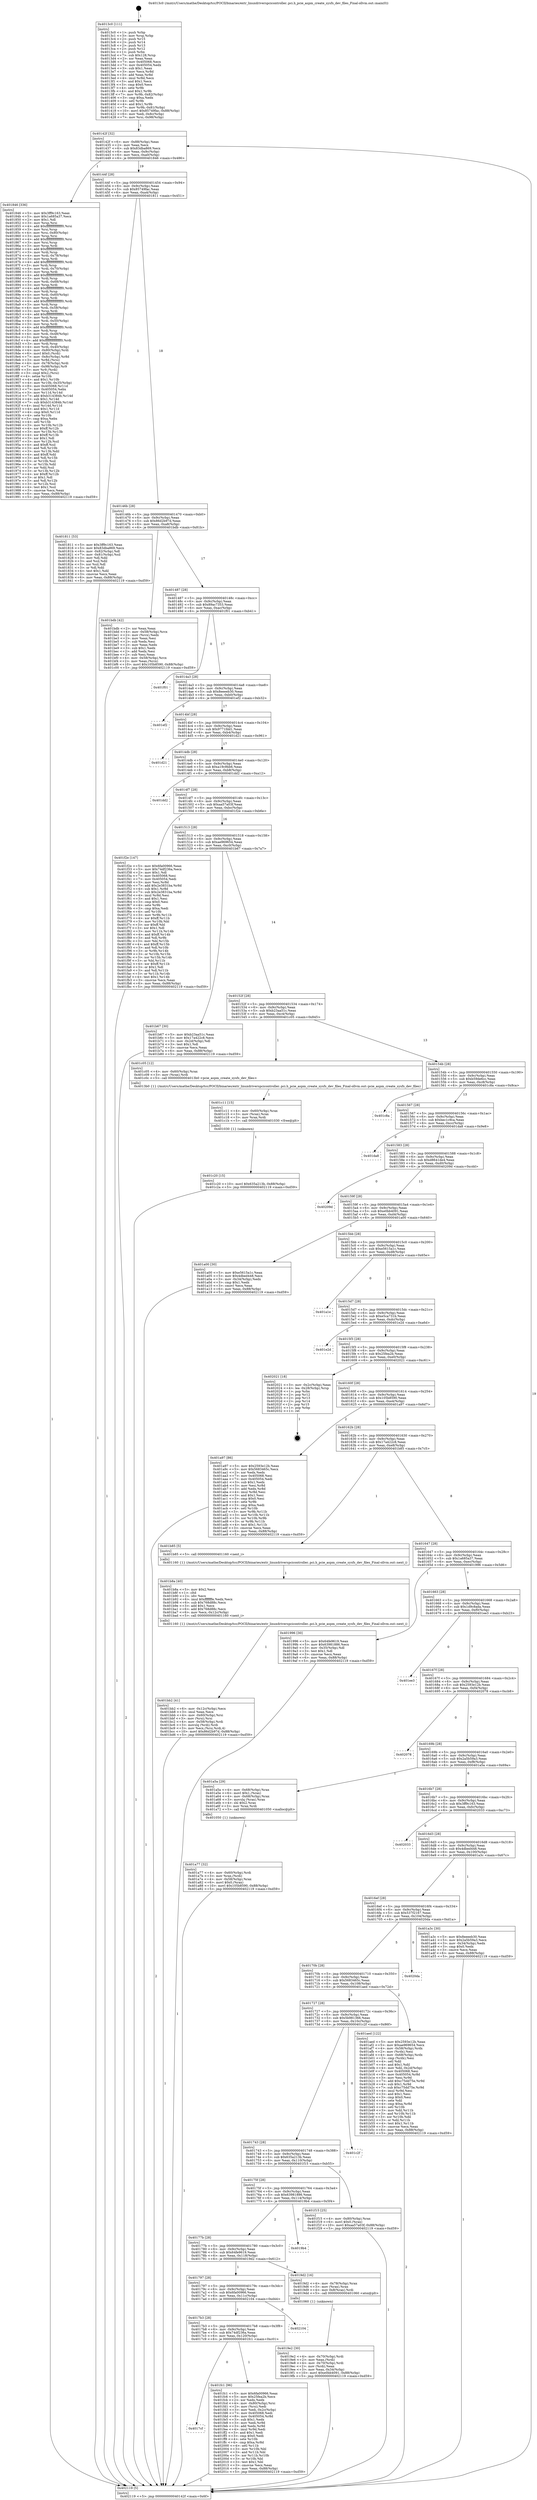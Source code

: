 digraph "0x4013c0" {
  label = "0x4013c0 (/mnt/c/Users/mathe/Desktop/tcc/POCII/binaries/extr_linuxdriverspcicontroller..pci.h_pcie_aspm_create_sysfs_dev_files_Final-ollvm.out::main(0))"
  labelloc = "t"
  node[shape=record]

  Entry [label="",width=0.3,height=0.3,shape=circle,fillcolor=black,style=filled]
  "0x40142f" [label="{
     0x40142f [32]\l
     | [instrs]\l
     &nbsp;&nbsp;0x40142f \<+6\>: mov -0x88(%rbp),%eax\l
     &nbsp;&nbsp;0x401435 \<+2\>: mov %eax,%ecx\l
     &nbsp;&nbsp;0x401437 \<+6\>: sub $0x83dba869,%ecx\l
     &nbsp;&nbsp;0x40143d \<+6\>: mov %eax,-0x9c(%rbp)\l
     &nbsp;&nbsp;0x401443 \<+6\>: mov %ecx,-0xa0(%rbp)\l
     &nbsp;&nbsp;0x401449 \<+6\>: je 0000000000401846 \<main+0x486\>\l
  }"]
  "0x401846" [label="{
     0x401846 [336]\l
     | [instrs]\l
     &nbsp;&nbsp;0x401846 \<+5\>: mov $0x3ff9c163,%eax\l
     &nbsp;&nbsp;0x40184b \<+5\>: mov $0x1a685a37,%ecx\l
     &nbsp;&nbsp;0x401850 \<+2\>: mov $0x1,%dl\l
     &nbsp;&nbsp;0x401852 \<+3\>: mov %rsp,%rsi\l
     &nbsp;&nbsp;0x401855 \<+4\>: add $0xfffffffffffffff0,%rsi\l
     &nbsp;&nbsp;0x401859 \<+3\>: mov %rsi,%rsp\l
     &nbsp;&nbsp;0x40185c \<+4\>: mov %rsi,-0x80(%rbp)\l
     &nbsp;&nbsp;0x401860 \<+3\>: mov %rsp,%rsi\l
     &nbsp;&nbsp;0x401863 \<+4\>: add $0xfffffffffffffff0,%rsi\l
     &nbsp;&nbsp;0x401867 \<+3\>: mov %rsi,%rsp\l
     &nbsp;&nbsp;0x40186a \<+3\>: mov %rsp,%rdi\l
     &nbsp;&nbsp;0x40186d \<+4\>: add $0xfffffffffffffff0,%rdi\l
     &nbsp;&nbsp;0x401871 \<+3\>: mov %rdi,%rsp\l
     &nbsp;&nbsp;0x401874 \<+4\>: mov %rdi,-0x78(%rbp)\l
     &nbsp;&nbsp;0x401878 \<+3\>: mov %rsp,%rdi\l
     &nbsp;&nbsp;0x40187b \<+4\>: add $0xfffffffffffffff0,%rdi\l
     &nbsp;&nbsp;0x40187f \<+3\>: mov %rdi,%rsp\l
     &nbsp;&nbsp;0x401882 \<+4\>: mov %rdi,-0x70(%rbp)\l
     &nbsp;&nbsp;0x401886 \<+3\>: mov %rsp,%rdi\l
     &nbsp;&nbsp;0x401889 \<+4\>: add $0xfffffffffffffff0,%rdi\l
     &nbsp;&nbsp;0x40188d \<+3\>: mov %rdi,%rsp\l
     &nbsp;&nbsp;0x401890 \<+4\>: mov %rdi,-0x68(%rbp)\l
     &nbsp;&nbsp;0x401894 \<+3\>: mov %rsp,%rdi\l
     &nbsp;&nbsp;0x401897 \<+4\>: add $0xfffffffffffffff0,%rdi\l
     &nbsp;&nbsp;0x40189b \<+3\>: mov %rdi,%rsp\l
     &nbsp;&nbsp;0x40189e \<+4\>: mov %rdi,-0x60(%rbp)\l
     &nbsp;&nbsp;0x4018a2 \<+3\>: mov %rsp,%rdi\l
     &nbsp;&nbsp;0x4018a5 \<+4\>: add $0xfffffffffffffff0,%rdi\l
     &nbsp;&nbsp;0x4018a9 \<+3\>: mov %rdi,%rsp\l
     &nbsp;&nbsp;0x4018ac \<+4\>: mov %rdi,-0x58(%rbp)\l
     &nbsp;&nbsp;0x4018b0 \<+3\>: mov %rsp,%rdi\l
     &nbsp;&nbsp;0x4018b3 \<+4\>: add $0xfffffffffffffff0,%rdi\l
     &nbsp;&nbsp;0x4018b7 \<+3\>: mov %rdi,%rsp\l
     &nbsp;&nbsp;0x4018ba \<+4\>: mov %rdi,-0x50(%rbp)\l
     &nbsp;&nbsp;0x4018be \<+3\>: mov %rsp,%rdi\l
     &nbsp;&nbsp;0x4018c1 \<+4\>: add $0xfffffffffffffff0,%rdi\l
     &nbsp;&nbsp;0x4018c5 \<+3\>: mov %rdi,%rsp\l
     &nbsp;&nbsp;0x4018c8 \<+4\>: mov %rdi,-0x48(%rbp)\l
     &nbsp;&nbsp;0x4018cc \<+3\>: mov %rsp,%rdi\l
     &nbsp;&nbsp;0x4018cf \<+4\>: add $0xfffffffffffffff0,%rdi\l
     &nbsp;&nbsp;0x4018d3 \<+3\>: mov %rdi,%rsp\l
     &nbsp;&nbsp;0x4018d6 \<+4\>: mov %rdi,-0x40(%rbp)\l
     &nbsp;&nbsp;0x4018da \<+4\>: mov -0x80(%rbp),%rdi\l
     &nbsp;&nbsp;0x4018de \<+6\>: movl $0x0,(%rdi)\l
     &nbsp;&nbsp;0x4018e4 \<+7\>: mov -0x8c(%rbp),%r8d\l
     &nbsp;&nbsp;0x4018eb \<+3\>: mov %r8d,(%rsi)\l
     &nbsp;&nbsp;0x4018ee \<+4\>: mov -0x78(%rbp),%rdi\l
     &nbsp;&nbsp;0x4018f2 \<+7\>: mov -0x98(%rbp),%r9\l
     &nbsp;&nbsp;0x4018f9 \<+3\>: mov %r9,(%rdi)\l
     &nbsp;&nbsp;0x4018fc \<+3\>: cmpl $0x2,(%rsi)\l
     &nbsp;&nbsp;0x4018ff \<+4\>: setne %r10b\l
     &nbsp;&nbsp;0x401903 \<+4\>: and $0x1,%r10b\l
     &nbsp;&nbsp;0x401907 \<+4\>: mov %r10b,-0x35(%rbp)\l
     &nbsp;&nbsp;0x40190b \<+8\>: mov 0x405068,%r11d\l
     &nbsp;&nbsp;0x401913 \<+7\>: mov 0x405054,%ebx\l
     &nbsp;&nbsp;0x40191a \<+3\>: mov %r11d,%r14d\l
     &nbsp;&nbsp;0x40191d \<+7\>: add $0xb314384b,%r14d\l
     &nbsp;&nbsp;0x401924 \<+4\>: sub $0x1,%r14d\l
     &nbsp;&nbsp;0x401928 \<+7\>: sub $0xb314384b,%r14d\l
     &nbsp;&nbsp;0x40192f \<+4\>: imul %r14d,%r11d\l
     &nbsp;&nbsp;0x401933 \<+4\>: and $0x1,%r11d\l
     &nbsp;&nbsp;0x401937 \<+4\>: cmp $0x0,%r11d\l
     &nbsp;&nbsp;0x40193b \<+4\>: sete %r10b\l
     &nbsp;&nbsp;0x40193f \<+3\>: cmp $0xa,%ebx\l
     &nbsp;&nbsp;0x401942 \<+4\>: setl %r15b\l
     &nbsp;&nbsp;0x401946 \<+3\>: mov %r10b,%r12b\l
     &nbsp;&nbsp;0x401949 \<+4\>: xor $0xff,%r12b\l
     &nbsp;&nbsp;0x40194d \<+3\>: mov %r15b,%r13b\l
     &nbsp;&nbsp;0x401950 \<+4\>: xor $0xff,%r13b\l
     &nbsp;&nbsp;0x401954 \<+3\>: xor $0x1,%dl\l
     &nbsp;&nbsp;0x401957 \<+3\>: mov %r12b,%sil\l
     &nbsp;&nbsp;0x40195a \<+4\>: and $0xff,%sil\l
     &nbsp;&nbsp;0x40195e \<+3\>: and %dl,%r10b\l
     &nbsp;&nbsp;0x401961 \<+3\>: mov %r13b,%dil\l
     &nbsp;&nbsp;0x401964 \<+4\>: and $0xff,%dil\l
     &nbsp;&nbsp;0x401968 \<+3\>: and %dl,%r15b\l
     &nbsp;&nbsp;0x40196b \<+3\>: or %r10b,%sil\l
     &nbsp;&nbsp;0x40196e \<+3\>: or %r15b,%dil\l
     &nbsp;&nbsp;0x401971 \<+3\>: xor %dil,%sil\l
     &nbsp;&nbsp;0x401974 \<+3\>: or %r13b,%r12b\l
     &nbsp;&nbsp;0x401977 \<+4\>: xor $0xff,%r12b\l
     &nbsp;&nbsp;0x40197b \<+3\>: or $0x1,%dl\l
     &nbsp;&nbsp;0x40197e \<+3\>: and %dl,%r12b\l
     &nbsp;&nbsp;0x401981 \<+3\>: or %r12b,%sil\l
     &nbsp;&nbsp;0x401984 \<+4\>: test $0x1,%sil\l
     &nbsp;&nbsp;0x401988 \<+3\>: cmovne %ecx,%eax\l
     &nbsp;&nbsp;0x40198b \<+6\>: mov %eax,-0x88(%rbp)\l
     &nbsp;&nbsp;0x401991 \<+5\>: jmp 0000000000402119 \<main+0xd59\>\l
  }"]
  "0x40144f" [label="{
     0x40144f [28]\l
     | [instrs]\l
     &nbsp;&nbsp;0x40144f \<+5\>: jmp 0000000000401454 \<main+0x94\>\l
     &nbsp;&nbsp;0x401454 \<+6\>: mov -0x9c(%rbp),%eax\l
     &nbsp;&nbsp;0x40145a \<+5\>: sub $0x85749fac,%eax\l
     &nbsp;&nbsp;0x40145f \<+6\>: mov %eax,-0xa4(%rbp)\l
     &nbsp;&nbsp;0x401465 \<+6\>: je 0000000000401811 \<main+0x451\>\l
  }"]
  Exit [label="",width=0.3,height=0.3,shape=circle,fillcolor=black,style=filled,peripheries=2]
  "0x401811" [label="{
     0x401811 [53]\l
     | [instrs]\l
     &nbsp;&nbsp;0x401811 \<+5\>: mov $0x3ff9c163,%eax\l
     &nbsp;&nbsp;0x401816 \<+5\>: mov $0x83dba869,%ecx\l
     &nbsp;&nbsp;0x40181b \<+6\>: mov -0x82(%rbp),%dl\l
     &nbsp;&nbsp;0x401821 \<+7\>: mov -0x81(%rbp),%sil\l
     &nbsp;&nbsp;0x401828 \<+3\>: mov %dl,%dil\l
     &nbsp;&nbsp;0x40182b \<+3\>: and %sil,%dil\l
     &nbsp;&nbsp;0x40182e \<+3\>: xor %sil,%dl\l
     &nbsp;&nbsp;0x401831 \<+3\>: or %dl,%dil\l
     &nbsp;&nbsp;0x401834 \<+4\>: test $0x1,%dil\l
     &nbsp;&nbsp;0x401838 \<+3\>: cmovne %ecx,%eax\l
     &nbsp;&nbsp;0x40183b \<+6\>: mov %eax,-0x88(%rbp)\l
     &nbsp;&nbsp;0x401841 \<+5\>: jmp 0000000000402119 \<main+0xd59\>\l
  }"]
  "0x40146b" [label="{
     0x40146b [28]\l
     | [instrs]\l
     &nbsp;&nbsp;0x40146b \<+5\>: jmp 0000000000401470 \<main+0xb0\>\l
     &nbsp;&nbsp;0x401470 \<+6\>: mov -0x9c(%rbp),%eax\l
     &nbsp;&nbsp;0x401476 \<+5\>: sub $0x86d2b97d,%eax\l
     &nbsp;&nbsp;0x40147b \<+6\>: mov %eax,-0xa8(%rbp)\l
     &nbsp;&nbsp;0x401481 \<+6\>: je 0000000000401bdb \<main+0x81b\>\l
  }"]
  "0x402119" [label="{
     0x402119 [5]\l
     | [instrs]\l
     &nbsp;&nbsp;0x402119 \<+5\>: jmp 000000000040142f \<main+0x6f\>\l
  }"]
  "0x4013c0" [label="{
     0x4013c0 [111]\l
     | [instrs]\l
     &nbsp;&nbsp;0x4013c0 \<+1\>: push %rbp\l
     &nbsp;&nbsp;0x4013c1 \<+3\>: mov %rsp,%rbp\l
     &nbsp;&nbsp;0x4013c4 \<+2\>: push %r15\l
     &nbsp;&nbsp;0x4013c6 \<+2\>: push %r14\l
     &nbsp;&nbsp;0x4013c8 \<+2\>: push %r13\l
     &nbsp;&nbsp;0x4013ca \<+2\>: push %r12\l
     &nbsp;&nbsp;0x4013cc \<+1\>: push %rbx\l
     &nbsp;&nbsp;0x4013cd \<+7\>: sub $0x128,%rsp\l
     &nbsp;&nbsp;0x4013d4 \<+2\>: xor %eax,%eax\l
     &nbsp;&nbsp;0x4013d6 \<+7\>: mov 0x405068,%ecx\l
     &nbsp;&nbsp;0x4013dd \<+7\>: mov 0x405054,%edx\l
     &nbsp;&nbsp;0x4013e4 \<+3\>: sub $0x1,%eax\l
     &nbsp;&nbsp;0x4013e7 \<+3\>: mov %ecx,%r8d\l
     &nbsp;&nbsp;0x4013ea \<+3\>: add %eax,%r8d\l
     &nbsp;&nbsp;0x4013ed \<+4\>: imul %r8d,%ecx\l
     &nbsp;&nbsp;0x4013f1 \<+3\>: and $0x1,%ecx\l
     &nbsp;&nbsp;0x4013f4 \<+3\>: cmp $0x0,%ecx\l
     &nbsp;&nbsp;0x4013f7 \<+4\>: sete %r9b\l
     &nbsp;&nbsp;0x4013fb \<+4\>: and $0x1,%r9b\l
     &nbsp;&nbsp;0x4013ff \<+7\>: mov %r9b,-0x82(%rbp)\l
     &nbsp;&nbsp;0x401406 \<+3\>: cmp $0xa,%edx\l
     &nbsp;&nbsp;0x401409 \<+4\>: setl %r9b\l
     &nbsp;&nbsp;0x40140d \<+4\>: and $0x1,%r9b\l
     &nbsp;&nbsp;0x401411 \<+7\>: mov %r9b,-0x81(%rbp)\l
     &nbsp;&nbsp;0x401418 \<+10\>: movl $0x85749fac,-0x88(%rbp)\l
     &nbsp;&nbsp;0x401422 \<+6\>: mov %edi,-0x8c(%rbp)\l
     &nbsp;&nbsp;0x401428 \<+7\>: mov %rsi,-0x98(%rbp)\l
  }"]
  "0x4017cf" [label="{
     0x4017cf\l
  }", style=dashed]
  "0x401fc1" [label="{
     0x401fc1 [96]\l
     | [instrs]\l
     &nbsp;&nbsp;0x401fc1 \<+5\>: mov $0x6fa00966,%eax\l
     &nbsp;&nbsp;0x401fc6 \<+5\>: mov $0x25fea2b,%ecx\l
     &nbsp;&nbsp;0x401fcb \<+2\>: xor %edx,%edx\l
     &nbsp;&nbsp;0x401fcd \<+4\>: mov -0x80(%rbp),%rsi\l
     &nbsp;&nbsp;0x401fd1 \<+2\>: mov (%rsi),%edi\l
     &nbsp;&nbsp;0x401fd3 \<+3\>: mov %edi,-0x2c(%rbp)\l
     &nbsp;&nbsp;0x401fd6 \<+7\>: mov 0x405068,%edi\l
     &nbsp;&nbsp;0x401fdd \<+8\>: mov 0x405054,%r8d\l
     &nbsp;&nbsp;0x401fe5 \<+3\>: sub $0x1,%edx\l
     &nbsp;&nbsp;0x401fe8 \<+3\>: mov %edi,%r9d\l
     &nbsp;&nbsp;0x401feb \<+3\>: add %edx,%r9d\l
     &nbsp;&nbsp;0x401fee \<+4\>: imul %r9d,%edi\l
     &nbsp;&nbsp;0x401ff2 \<+3\>: and $0x1,%edi\l
     &nbsp;&nbsp;0x401ff5 \<+3\>: cmp $0x0,%edi\l
     &nbsp;&nbsp;0x401ff8 \<+4\>: sete %r10b\l
     &nbsp;&nbsp;0x401ffc \<+4\>: cmp $0xa,%r8d\l
     &nbsp;&nbsp;0x402000 \<+4\>: setl %r11b\l
     &nbsp;&nbsp;0x402004 \<+3\>: mov %r10b,%bl\l
     &nbsp;&nbsp;0x402007 \<+3\>: and %r11b,%bl\l
     &nbsp;&nbsp;0x40200a \<+3\>: xor %r11b,%r10b\l
     &nbsp;&nbsp;0x40200d \<+3\>: or %r10b,%bl\l
     &nbsp;&nbsp;0x402010 \<+3\>: test $0x1,%bl\l
     &nbsp;&nbsp;0x402013 \<+3\>: cmovne %ecx,%eax\l
     &nbsp;&nbsp;0x402016 \<+6\>: mov %eax,-0x88(%rbp)\l
     &nbsp;&nbsp;0x40201c \<+5\>: jmp 0000000000402119 \<main+0xd59\>\l
  }"]
  "0x401bdb" [label="{
     0x401bdb [42]\l
     | [instrs]\l
     &nbsp;&nbsp;0x401bdb \<+2\>: xor %eax,%eax\l
     &nbsp;&nbsp;0x401bdd \<+4\>: mov -0x58(%rbp),%rcx\l
     &nbsp;&nbsp;0x401be1 \<+2\>: mov (%rcx),%edx\l
     &nbsp;&nbsp;0x401be3 \<+2\>: mov %eax,%esi\l
     &nbsp;&nbsp;0x401be5 \<+2\>: sub %edx,%esi\l
     &nbsp;&nbsp;0x401be7 \<+2\>: mov %eax,%edx\l
     &nbsp;&nbsp;0x401be9 \<+3\>: sub $0x1,%edx\l
     &nbsp;&nbsp;0x401bec \<+2\>: add %edx,%esi\l
     &nbsp;&nbsp;0x401bee \<+2\>: sub %esi,%eax\l
     &nbsp;&nbsp;0x401bf0 \<+4\>: mov -0x58(%rbp),%rcx\l
     &nbsp;&nbsp;0x401bf4 \<+2\>: mov %eax,(%rcx)\l
     &nbsp;&nbsp;0x401bf6 \<+10\>: movl $0x105b8590,-0x88(%rbp)\l
     &nbsp;&nbsp;0x401c00 \<+5\>: jmp 0000000000402119 \<main+0xd59\>\l
  }"]
  "0x401487" [label="{
     0x401487 [28]\l
     | [instrs]\l
     &nbsp;&nbsp;0x401487 \<+5\>: jmp 000000000040148c \<main+0xcc\>\l
     &nbsp;&nbsp;0x40148c \<+6\>: mov -0x9c(%rbp),%eax\l
     &nbsp;&nbsp;0x401492 \<+5\>: sub $0x89ac7353,%eax\l
     &nbsp;&nbsp;0x401497 \<+6\>: mov %eax,-0xac(%rbp)\l
     &nbsp;&nbsp;0x40149d \<+6\>: je 0000000000401f01 \<main+0xb41\>\l
  }"]
  "0x4017b3" [label="{
     0x4017b3 [28]\l
     | [instrs]\l
     &nbsp;&nbsp;0x4017b3 \<+5\>: jmp 00000000004017b8 \<main+0x3f8\>\l
     &nbsp;&nbsp;0x4017b8 \<+6\>: mov -0x9c(%rbp),%eax\l
     &nbsp;&nbsp;0x4017be \<+5\>: sub $0x74df236a,%eax\l
     &nbsp;&nbsp;0x4017c3 \<+6\>: mov %eax,-0x120(%rbp)\l
     &nbsp;&nbsp;0x4017c9 \<+6\>: je 0000000000401fc1 \<main+0xc01\>\l
  }"]
  "0x401f01" [label="{
     0x401f01\l
  }", style=dashed]
  "0x4014a3" [label="{
     0x4014a3 [28]\l
     | [instrs]\l
     &nbsp;&nbsp;0x4014a3 \<+5\>: jmp 00000000004014a8 \<main+0xe8\>\l
     &nbsp;&nbsp;0x4014a8 \<+6\>: mov -0x9c(%rbp),%eax\l
     &nbsp;&nbsp;0x4014ae \<+5\>: sub $0x8eeeeb30,%eax\l
     &nbsp;&nbsp;0x4014b3 \<+6\>: mov %eax,-0xb0(%rbp)\l
     &nbsp;&nbsp;0x4014b9 \<+6\>: je 0000000000401ef2 \<main+0xb32\>\l
  }"]
  "0x402104" [label="{
     0x402104\l
  }", style=dashed]
  "0x401ef2" [label="{
     0x401ef2\l
  }", style=dashed]
  "0x4014bf" [label="{
     0x4014bf [28]\l
     | [instrs]\l
     &nbsp;&nbsp;0x4014bf \<+5\>: jmp 00000000004014c4 \<main+0x104\>\l
     &nbsp;&nbsp;0x4014c4 \<+6\>: mov -0x9c(%rbp),%eax\l
     &nbsp;&nbsp;0x4014ca \<+5\>: sub $0x9771fdd1,%eax\l
     &nbsp;&nbsp;0x4014cf \<+6\>: mov %eax,-0xb4(%rbp)\l
     &nbsp;&nbsp;0x4014d5 \<+6\>: je 0000000000401d21 \<main+0x961\>\l
  }"]
  "0x401c20" [label="{
     0x401c20 [15]\l
     | [instrs]\l
     &nbsp;&nbsp;0x401c20 \<+10\>: movl $0x635a213b,-0x88(%rbp)\l
     &nbsp;&nbsp;0x401c2a \<+5\>: jmp 0000000000402119 \<main+0xd59\>\l
  }"]
  "0x401d21" [label="{
     0x401d21\l
  }", style=dashed]
  "0x4014db" [label="{
     0x4014db [28]\l
     | [instrs]\l
     &nbsp;&nbsp;0x4014db \<+5\>: jmp 00000000004014e0 \<main+0x120\>\l
     &nbsp;&nbsp;0x4014e0 \<+6\>: mov -0x9c(%rbp),%eax\l
     &nbsp;&nbsp;0x4014e6 \<+5\>: sub $0xa19c9bb6,%eax\l
     &nbsp;&nbsp;0x4014eb \<+6\>: mov %eax,-0xb8(%rbp)\l
     &nbsp;&nbsp;0x4014f1 \<+6\>: je 0000000000401dd2 \<main+0xa12\>\l
  }"]
  "0x401c11" [label="{
     0x401c11 [15]\l
     | [instrs]\l
     &nbsp;&nbsp;0x401c11 \<+4\>: mov -0x60(%rbp),%rax\l
     &nbsp;&nbsp;0x401c15 \<+3\>: mov (%rax),%rax\l
     &nbsp;&nbsp;0x401c18 \<+3\>: mov %rax,%rdi\l
     &nbsp;&nbsp;0x401c1b \<+5\>: call 0000000000401030 \<free@plt\>\l
     | [calls]\l
     &nbsp;&nbsp;0x401030 \{1\} (unknown)\l
  }"]
  "0x401dd2" [label="{
     0x401dd2\l
  }", style=dashed]
  "0x4014f7" [label="{
     0x4014f7 [28]\l
     | [instrs]\l
     &nbsp;&nbsp;0x4014f7 \<+5\>: jmp 00000000004014fc \<main+0x13c\>\l
     &nbsp;&nbsp;0x4014fc \<+6\>: mov -0x9c(%rbp),%eax\l
     &nbsp;&nbsp;0x401502 \<+5\>: sub $0xaa57a03f,%eax\l
     &nbsp;&nbsp;0x401507 \<+6\>: mov %eax,-0xbc(%rbp)\l
     &nbsp;&nbsp;0x40150d \<+6\>: je 0000000000401f2e \<main+0xb6e\>\l
  }"]
  "0x401bb2" [label="{
     0x401bb2 [41]\l
     | [instrs]\l
     &nbsp;&nbsp;0x401bb2 \<+6\>: mov -0x12c(%rbp),%ecx\l
     &nbsp;&nbsp;0x401bb8 \<+3\>: imul %eax,%ecx\l
     &nbsp;&nbsp;0x401bbb \<+4\>: mov -0x60(%rbp),%rsi\l
     &nbsp;&nbsp;0x401bbf \<+3\>: mov (%rsi),%rsi\l
     &nbsp;&nbsp;0x401bc2 \<+4\>: mov -0x58(%rbp),%rdi\l
     &nbsp;&nbsp;0x401bc6 \<+3\>: movslq (%rdi),%rdi\l
     &nbsp;&nbsp;0x401bc9 \<+3\>: mov %ecx,(%rsi,%rdi,4)\l
     &nbsp;&nbsp;0x401bcc \<+10\>: movl $0x86d2b97d,-0x88(%rbp)\l
     &nbsp;&nbsp;0x401bd6 \<+5\>: jmp 0000000000402119 \<main+0xd59\>\l
  }"]
  "0x401f2e" [label="{
     0x401f2e [147]\l
     | [instrs]\l
     &nbsp;&nbsp;0x401f2e \<+5\>: mov $0x6fa00966,%eax\l
     &nbsp;&nbsp;0x401f33 \<+5\>: mov $0x74df236a,%ecx\l
     &nbsp;&nbsp;0x401f38 \<+2\>: mov $0x1,%dl\l
     &nbsp;&nbsp;0x401f3a \<+7\>: mov 0x405068,%esi\l
     &nbsp;&nbsp;0x401f41 \<+7\>: mov 0x405054,%edi\l
     &nbsp;&nbsp;0x401f48 \<+3\>: mov %esi,%r8d\l
     &nbsp;&nbsp;0x401f4b \<+7\>: add $0x2e3831ba,%r8d\l
     &nbsp;&nbsp;0x401f52 \<+4\>: sub $0x1,%r8d\l
     &nbsp;&nbsp;0x401f56 \<+7\>: sub $0x2e3831ba,%r8d\l
     &nbsp;&nbsp;0x401f5d \<+4\>: imul %r8d,%esi\l
     &nbsp;&nbsp;0x401f61 \<+3\>: and $0x1,%esi\l
     &nbsp;&nbsp;0x401f64 \<+3\>: cmp $0x0,%esi\l
     &nbsp;&nbsp;0x401f67 \<+4\>: sete %r9b\l
     &nbsp;&nbsp;0x401f6b \<+3\>: cmp $0xa,%edi\l
     &nbsp;&nbsp;0x401f6e \<+4\>: setl %r10b\l
     &nbsp;&nbsp;0x401f72 \<+3\>: mov %r9b,%r11b\l
     &nbsp;&nbsp;0x401f75 \<+4\>: xor $0xff,%r11b\l
     &nbsp;&nbsp;0x401f79 \<+3\>: mov %r10b,%bl\l
     &nbsp;&nbsp;0x401f7c \<+3\>: xor $0xff,%bl\l
     &nbsp;&nbsp;0x401f7f \<+3\>: xor $0x1,%dl\l
     &nbsp;&nbsp;0x401f82 \<+3\>: mov %r11b,%r14b\l
     &nbsp;&nbsp;0x401f85 \<+4\>: and $0xff,%r14b\l
     &nbsp;&nbsp;0x401f89 \<+3\>: and %dl,%r9b\l
     &nbsp;&nbsp;0x401f8c \<+3\>: mov %bl,%r15b\l
     &nbsp;&nbsp;0x401f8f \<+4\>: and $0xff,%r15b\l
     &nbsp;&nbsp;0x401f93 \<+3\>: and %dl,%r10b\l
     &nbsp;&nbsp;0x401f96 \<+3\>: or %r9b,%r14b\l
     &nbsp;&nbsp;0x401f99 \<+3\>: or %r10b,%r15b\l
     &nbsp;&nbsp;0x401f9c \<+3\>: xor %r15b,%r14b\l
     &nbsp;&nbsp;0x401f9f \<+3\>: or %bl,%r11b\l
     &nbsp;&nbsp;0x401fa2 \<+4\>: xor $0xff,%r11b\l
     &nbsp;&nbsp;0x401fa6 \<+3\>: or $0x1,%dl\l
     &nbsp;&nbsp;0x401fa9 \<+3\>: and %dl,%r11b\l
     &nbsp;&nbsp;0x401fac \<+3\>: or %r11b,%r14b\l
     &nbsp;&nbsp;0x401faf \<+4\>: test $0x1,%r14b\l
     &nbsp;&nbsp;0x401fb3 \<+3\>: cmovne %ecx,%eax\l
     &nbsp;&nbsp;0x401fb6 \<+6\>: mov %eax,-0x88(%rbp)\l
     &nbsp;&nbsp;0x401fbc \<+5\>: jmp 0000000000402119 \<main+0xd59\>\l
  }"]
  "0x401513" [label="{
     0x401513 [28]\l
     | [instrs]\l
     &nbsp;&nbsp;0x401513 \<+5\>: jmp 0000000000401518 \<main+0x158\>\l
     &nbsp;&nbsp;0x401518 \<+6\>: mov -0x9c(%rbp),%eax\l
     &nbsp;&nbsp;0x40151e \<+5\>: sub $0xae969654,%eax\l
     &nbsp;&nbsp;0x401523 \<+6\>: mov %eax,-0xc0(%rbp)\l
     &nbsp;&nbsp;0x401529 \<+6\>: je 0000000000401b67 \<main+0x7a7\>\l
  }"]
  "0x401b8a" [label="{
     0x401b8a [40]\l
     | [instrs]\l
     &nbsp;&nbsp;0x401b8a \<+5\>: mov $0x2,%ecx\l
     &nbsp;&nbsp;0x401b8f \<+1\>: cltd\l
     &nbsp;&nbsp;0x401b90 \<+2\>: idiv %ecx\l
     &nbsp;&nbsp;0x401b92 \<+6\>: imul $0xfffffffe,%edx,%ecx\l
     &nbsp;&nbsp;0x401b98 \<+6\>: sub $0x768d88c,%ecx\l
     &nbsp;&nbsp;0x401b9e \<+3\>: add $0x1,%ecx\l
     &nbsp;&nbsp;0x401ba1 \<+6\>: add $0x768d88c,%ecx\l
     &nbsp;&nbsp;0x401ba7 \<+6\>: mov %ecx,-0x12c(%rbp)\l
     &nbsp;&nbsp;0x401bad \<+5\>: call 0000000000401160 \<next_i\>\l
     | [calls]\l
     &nbsp;&nbsp;0x401160 \{1\} (/mnt/c/Users/mathe/Desktop/tcc/POCII/binaries/extr_linuxdriverspcicontroller..pci.h_pcie_aspm_create_sysfs_dev_files_Final-ollvm.out::next_i)\l
  }"]
  "0x401b67" [label="{
     0x401b67 [30]\l
     | [instrs]\l
     &nbsp;&nbsp;0x401b67 \<+5\>: mov $0xb23aa51c,%eax\l
     &nbsp;&nbsp;0x401b6c \<+5\>: mov $0x17a422c8,%ecx\l
     &nbsp;&nbsp;0x401b71 \<+3\>: mov -0x2d(%rbp),%dl\l
     &nbsp;&nbsp;0x401b74 \<+3\>: test $0x1,%dl\l
     &nbsp;&nbsp;0x401b77 \<+3\>: cmovne %ecx,%eax\l
     &nbsp;&nbsp;0x401b7a \<+6\>: mov %eax,-0x88(%rbp)\l
     &nbsp;&nbsp;0x401b80 \<+5\>: jmp 0000000000402119 \<main+0xd59\>\l
  }"]
  "0x40152f" [label="{
     0x40152f [28]\l
     | [instrs]\l
     &nbsp;&nbsp;0x40152f \<+5\>: jmp 0000000000401534 \<main+0x174\>\l
     &nbsp;&nbsp;0x401534 \<+6\>: mov -0x9c(%rbp),%eax\l
     &nbsp;&nbsp;0x40153a \<+5\>: sub $0xb23aa51c,%eax\l
     &nbsp;&nbsp;0x40153f \<+6\>: mov %eax,-0xc4(%rbp)\l
     &nbsp;&nbsp;0x401545 \<+6\>: je 0000000000401c05 \<main+0x845\>\l
  }"]
  "0x401a77" [label="{
     0x401a77 [32]\l
     | [instrs]\l
     &nbsp;&nbsp;0x401a77 \<+4\>: mov -0x60(%rbp),%rdi\l
     &nbsp;&nbsp;0x401a7b \<+3\>: mov %rax,(%rdi)\l
     &nbsp;&nbsp;0x401a7e \<+4\>: mov -0x58(%rbp),%rax\l
     &nbsp;&nbsp;0x401a82 \<+6\>: movl $0x0,(%rax)\l
     &nbsp;&nbsp;0x401a88 \<+10\>: movl $0x105b8590,-0x88(%rbp)\l
     &nbsp;&nbsp;0x401a92 \<+5\>: jmp 0000000000402119 \<main+0xd59\>\l
  }"]
  "0x401c05" [label="{
     0x401c05 [12]\l
     | [instrs]\l
     &nbsp;&nbsp;0x401c05 \<+4\>: mov -0x60(%rbp),%rax\l
     &nbsp;&nbsp;0x401c09 \<+3\>: mov (%rax),%rdi\l
     &nbsp;&nbsp;0x401c0c \<+5\>: call 00000000004013b0 \<pcie_aspm_create_sysfs_dev_files\>\l
     | [calls]\l
     &nbsp;&nbsp;0x4013b0 \{1\} (/mnt/c/Users/mathe/Desktop/tcc/POCII/binaries/extr_linuxdriverspcicontroller..pci.h_pcie_aspm_create_sysfs_dev_files_Final-ollvm.out::pcie_aspm_create_sysfs_dev_files)\l
  }"]
  "0x40154b" [label="{
     0x40154b [28]\l
     | [instrs]\l
     &nbsp;&nbsp;0x40154b \<+5\>: jmp 0000000000401550 \<main+0x190\>\l
     &nbsp;&nbsp;0x401550 \<+6\>: mov -0x9c(%rbp),%eax\l
     &nbsp;&nbsp;0x401556 \<+5\>: sub $0xb59de6cc,%eax\l
     &nbsp;&nbsp;0x40155b \<+6\>: mov %eax,-0xc8(%rbp)\l
     &nbsp;&nbsp;0x401561 \<+6\>: je 0000000000401c8a \<main+0x8ca\>\l
  }"]
  "0x4019e2" [label="{
     0x4019e2 [30]\l
     | [instrs]\l
     &nbsp;&nbsp;0x4019e2 \<+4\>: mov -0x70(%rbp),%rdi\l
     &nbsp;&nbsp;0x4019e6 \<+2\>: mov %eax,(%rdi)\l
     &nbsp;&nbsp;0x4019e8 \<+4\>: mov -0x70(%rbp),%rdi\l
     &nbsp;&nbsp;0x4019ec \<+2\>: mov (%rdi),%eax\l
     &nbsp;&nbsp;0x4019ee \<+3\>: mov %eax,-0x34(%rbp)\l
     &nbsp;&nbsp;0x4019f1 \<+10\>: movl $0xe0bb4091,-0x88(%rbp)\l
     &nbsp;&nbsp;0x4019fb \<+5\>: jmp 0000000000402119 \<main+0xd59\>\l
  }"]
  "0x401c8a" [label="{
     0x401c8a\l
  }", style=dashed]
  "0x401567" [label="{
     0x401567 [28]\l
     | [instrs]\l
     &nbsp;&nbsp;0x401567 \<+5\>: jmp 000000000040156c \<main+0x1ac\>\l
     &nbsp;&nbsp;0x40156c \<+6\>: mov -0x9c(%rbp),%eax\l
     &nbsp;&nbsp;0x401572 \<+5\>: sub $0xbec1c9ca,%eax\l
     &nbsp;&nbsp;0x401577 \<+6\>: mov %eax,-0xcc(%rbp)\l
     &nbsp;&nbsp;0x40157d \<+6\>: je 0000000000401da8 \<main+0x9e8\>\l
  }"]
  "0x401797" [label="{
     0x401797 [28]\l
     | [instrs]\l
     &nbsp;&nbsp;0x401797 \<+5\>: jmp 000000000040179c \<main+0x3dc\>\l
     &nbsp;&nbsp;0x40179c \<+6\>: mov -0x9c(%rbp),%eax\l
     &nbsp;&nbsp;0x4017a2 \<+5\>: sub $0x6fa00966,%eax\l
     &nbsp;&nbsp;0x4017a7 \<+6\>: mov %eax,-0x11c(%rbp)\l
     &nbsp;&nbsp;0x4017ad \<+6\>: je 0000000000402104 \<main+0xd44\>\l
  }"]
  "0x401da8" [label="{
     0x401da8\l
  }", style=dashed]
  "0x401583" [label="{
     0x401583 [28]\l
     | [instrs]\l
     &nbsp;&nbsp;0x401583 \<+5\>: jmp 0000000000401588 \<main+0x1c8\>\l
     &nbsp;&nbsp;0x401588 \<+6\>: mov -0x9c(%rbp),%eax\l
     &nbsp;&nbsp;0x40158e \<+5\>: sub $0xd8641de4,%eax\l
     &nbsp;&nbsp;0x401593 \<+6\>: mov %eax,-0xd0(%rbp)\l
     &nbsp;&nbsp;0x401599 \<+6\>: je 000000000040209d \<main+0xcdd\>\l
  }"]
  "0x4019d2" [label="{
     0x4019d2 [16]\l
     | [instrs]\l
     &nbsp;&nbsp;0x4019d2 \<+4\>: mov -0x78(%rbp),%rax\l
     &nbsp;&nbsp;0x4019d6 \<+3\>: mov (%rax),%rax\l
     &nbsp;&nbsp;0x4019d9 \<+4\>: mov 0x8(%rax),%rdi\l
     &nbsp;&nbsp;0x4019dd \<+5\>: call 0000000000401060 \<atoi@plt\>\l
     | [calls]\l
     &nbsp;&nbsp;0x401060 \{1\} (unknown)\l
  }"]
  "0x40209d" [label="{
     0x40209d\l
  }", style=dashed]
  "0x40159f" [label="{
     0x40159f [28]\l
     | [instrs]\l
     &nbsp;&nbsp;0x40159f \<+5\>: jmp 00000000004015a4 \<main+0x1e4\>\l
     &nbsp;&nbsp;0x4015a4 \<+6\>: mov -0x9c(%rbp),%eax\l
     &nbsp;&nbsp;0x4015aa \<+5\>: sub $0xe0bb4091,%eax\l
     &nbsp;&nbsp;0x4015af \<+6\>: mov %eax,-0xd4(%rbp)\l
     &nbsp;&nbsp;0x4015b5 \<+6\>: je 0000000000401a00 \<main+0x640\>\l
  }"]
  "0x40177b" [label="{
     0x40177b [28]\l
     | [instrs]\l
     &nbsp;&nbsp;0x40177b \<+5\>: jmp 0000000000401780 \<main+0x3c0\>\l
     &nbsp;&nbsp;0x401780 \<+6\>: mov -0x9c(%rbp),%eax\l
     &nbsp;&nbsp;0x401786 \<+5\>: sub $0x64fe9619,%eax\l
     &nbsp;&nbsp;0x40178b \<+6\>: mov %eax,-0x118(%rbp)\l
     &nbsp;&nbsp;0x401791 \<+6\>: je 00000000004019d2 \<main+0x612\>\l
  }"]
  "0x401a00" [label="{
     0x401a00 [30]\l
     | [instrs]\l
     &nbsp;&nbsp;0x401a00 \<+5\>: mov $0xe5615a1c,%eax\l
     &nbsp;&nbsp;0x401a05 \<+5\>: mov $0x4dbed448,%ecx\l
     &nbsp;&nbsp;0x401a0a \<+3\>: mov -0x34(%rbp),%edx\l
     &nbsp;&nbsp;0x401a0d \<+3\>: cmp $0x1,%edx\l
     &nbsp;&nbsp;0x401a10 \<+3\>: cmovl %ecx,%eax\l
     &nbsp;&nbsp;0x401a13 \<+6\>: mov %eax,-0x88(%rbp)\l
     &nbsp;&nbsp;0x401a19 \<+5\>: jmp 0000000000402119 \<main+0xd59\>\l
  }"]
  "0x4015bb" [label="{
     0x4015bb [28]\l
     | [instrs]\l
     &nbsp;&nbsp;0x4015bb \<+5\>: jmp 00000000004015c0 \<main+0x200\>\l
     &nbsp;&nbsp;0x4015c0 \<+6\>: mov -0x9c(%rbp),%eax\l
     &nbsp;&nbsp;0x4015c6 \<+5\>: sub $0xe5615a1c,%eax\l
     &nbsp;&nbsp;0x4015cb \<+6\>: mov %eax,-0xd8(%rbp)\l
     &nbsp;&nbsp;0x4015d1 \<+6\>: je 0000000000401a1e \<main+0x65e\>\l
  }"]
  "0x4019b4" [label="{
     0x4019b4\l
  }", style=dashed]
  "0x401a1e" [label="{
     0x401a1e\l
  }", style=dashed]
  "0x4015d7" [label="{
     0x4015d7 [28]\l
     | [instrs]\l
     &nbsp;&nbsp;0x4015d7 \<+5\>: jmp 00000000004015dc \<main+0x21c\>\l
     &nbsp;&nbsp;0x4015dc \<+6\>: mov -0x9c(%rbp),%eax\l
     &nbsp;&nbsp;0x4015e2 \<+5\>: sub $0xe5ca731b,%eax\l
     &nbsp;&nbsp;0x4015e7 \<+6\>: mov %eax,-0xdc(%rbp)\l
     &nbsp;&nbsp;0x4015ed \<+6\>: je 0000000000401e2d \<main+0xa6d\>\l
  }"]
  "0x40175f" [label="{
     0x40175f [28]\l
     | [instrs]\l
     &nbsp;&nbsp;0x40175f \<+5\>: jmp 0000000000401764 \<main+0x3a4\>\l
     &nbsp;&nbsp;0x401764 \<+6\>: mov -0x9c(%rbp),%eax\l
     &nbsp;&nbsp;0x40176a \<+5\>: sub $0x63981886,%eax\l
     &nbsp;&nbsp;0x40176f \<+6\>: mov %eax,-0x114(%rbp)\l
     &nbsp;&nbsp;0x401775 \<+6\>: je 00000000004019b4 \<main+0x5f4\>\l
  }"]
  "0x401e2d" [label="{
     0x401e2d\l
  }", style=dashed]
  "0x4015f3" [label="{
     0x4015f3 [28]\l
     | [instrs]\l
     &nbsp;&nbsp;0x4015f3 \<+5\>: jmp 00000000004015f8 \<main+0x238\>\l
     &nbsp;&nbsp;0x4015f8 \<+6\>: mov -0x9c(%rbp),%eax\l
     &nbsp;&nbsp;0x4015fe \<+5\>: sub $0x25fea2b,%eax\l
     &nbsp;&nbsp;0x401603 \<+6\>: mov %eax,-0xe0(%rbp)\l
     &nbsp;&nbsp;0x401609 \<+6\>: je 0000000000402021 \<main+0xc61\>\l
  }"]
  "0x401f15" [label="{
     0x401f15 [25]\l
     | [instrs]\l
     &nbsp;&nbsp;0x401f15 \<+4\>: mov -0x80(%rbp),%rax\l
     &nbsp;&nbsp;0x401f19 \<+6\>: movl $0x0,(%rax)\l
     &nbsp;&nbsp;0x401f1f \<+10\>: movl $0xaa57a03f,-0x88(%rbp)\l
     &nbsp;&nbsp;0x401f29 \<+5\>: jmp 0000000000402119 \<main+0xd59\>\l
  }"]
  "0x402021" [label="{
     0x402021 [18]\l
     | [instrs]\l
     &nbsp;&nbsp;0x402021 \<+3\>: mov -0x2c(%rbp),%eax\l
     &nbsp;&nbsp;0x402024 \<+4\>: lea -0x28(%rbp),%rsp\l
     &nbsp;&nbsp;0x402028 \<+1\>: pop %rbx\l
     &nbsp;&nbsp;0x402029 \<+2\>: pop %r12\l
     &nbsp;&nbsp;0x40202b \<+2\>: pop %r13\l
     &nbsp;&nbsp;0x40202d \<+2\>: pop %r14\l
     &nbsp;&nbsp;0x40202f \<+2\>: pop %r15\l
     &nbsp;&nbsp;0x402031 \<+1\>: pop %rbp\l
     &nbsp;&nbsp;0x402032 \<+1\>: ret\l
  }"]
  "0x40160f" [label="{
     0x40160f [28]\l
     | [instrs]\l
     &nbsp;&nbsp;0x40160f \<+5\>: jmp 0000000000401614 \<main+0x254\>\l
     &nbsp;&nbsp;0x401614 \<+6\>: mov -0x9c(%rbp),%eax\l
     &nbsp;&nbsp;0x40161a \<+5\>: sub $0x105b8590,%eax\l
     &nbsp;&nbsp;0x40161f \<+6\>: mov %eax,-0xe4(%rbp)\l
     &nbsp;&nbsp;0x401625 \<+6\>: je 0000000000401a97 \<main+0x6d7\>\l
  }"]
  "0x401743" [label="{
     0x401743 [28]\l
     | [instrs]\l
     &nbsp;&nbsp;0x401743 \<+5\>: jmp 0000000000401748 \<main+0x388\>\l
     &nbsp;&nbsp;0x401748 \<+6\>: mov -0x9c(%rbp),%eax\l
     &nbsp;&nbsp;0x40174e \<+5\>: sub $0x635a213b,%eax\l
     &nbsp;&nbsp;0x401753 \<+6\>: mov %eax,-0x110(%rbp)\l
     &nbsp;&nbsp;0x401759 \<+6\>: je 0000000000401f15 \<main+0xb55\>\l
  }"]
  "0x401a97" [label="{
     0x401a97 [86]\l
     | [instrs]\l
     &nbsp;&nbsp;0x401a97 \<+5\>: mov $0x2593e12b,%eax\l
     &nbsp;&nbsp;0x401a9c \<+5\>: mov $0x5683465c,%ecx\l
     &nbsp;&nbsp;0x401aa1 \<+2\>: xor %edx,%edx\l
     &nbsp;&nbsp;0x401aa3 \<+7\>: mov 0x405068,%esi\l
     &nbsp;&nbsp;0x401aaa \<+7\>: mov 0x405054,%edi\l
     &nbsp;&nbsp;0x401ab1 \<+3\>: sub $0x1,%edx\l
     &nbsp;&nbsp;0x401ab4 \<+3\>: mov %esi,%r8d\l
     &nbsp;&nbsp;0x401ab7 \<+3\>: add %edx,%r8d\l
     &nbsp;&nbsp;0x401aba \<+4\>: imul %r8d,%esi\l
     &nbsp;&nbsp;0x401abe \<+3\>: and $0x1,%esi\l
     &nbsp;&nbsp;0x401ac1 \<+3\>: cmp $0x0,%esi\l
     &nbsp;&nbsp;0x401ac4 \<+4\>: sete %r9b\l
     &nbsp;&nbsp;0x401ac8 \<+3\>: cmp $0xa,%edi\l
     &nbsp;&nbsp;0x401acb \<+4\>: setl %r10b\l
     &nbsp;&nbsp;0x401acf \<+3\>: mov %r9b,%r11b\l
     &nbsp;&nbsp;0x401ad2 \<+3\>: and %r10b,%r11b\l
     &nbsp;&nbsp;0x401ad5 \<+3\>: xor %r10b,%r9b\l
     &nbsp;&nbsp;0x401ad8 \<+3\>: or %r9b,%r11b\l
     &nbsp;&nbsp;0x401adb \<+4\>: test $0x1,%r11b\l
     &nbsp;&nbsp;0x401adf \<+3\>: cmovne %ecx,%eax\l
     &nbsp;&nbsp;0x401ae2 \<+6\>: mov %eax,-0x88(%rbp)\l
     &nbsp;&nbsp;0x401ae8 \<+5\>: jmp 0000000000402119 \<main+0xd59\>\l
  }"]
  "0x40162b" [label="{
     0x40162b [28]\l
     | [instrs]\l
     &nbsp;&nbsp;0x40162b \<+5\>: jmp 0000000000401630 \<main+0x270\>\l
     &nbsp;&nbsp;0x401630 \<+6\>: mov -0x9c(%rbp),%eax\l
     &nbsp;&nbsp;0x401636 \<+5\>: sub $0x17a422c8,%eax\l
     &nbsp;&nbsp;0x40163b \<+6\>: mov %eax,-0xe8(%rbp)\l
     &nbsp;&nbsp;0x401641 \<+6\>: je 0000000000401b85 \<main+0x7c5\>\l
  }"]
  "0x401c2f" [label="{
     0x401c2f\l
  }", style=dashed]
  "0x401b85" [label="{
     0x401b85 [5]\l
     | [instrs]\l
     &nbsp;&nbsp;0x401b85 \<+5\>: call 0000000000401160 \<next_i\>\l
     | [calls]\l
     &nbsp;&nbsp;0x401160 \{1\} (/mnt/c/Users/mathe/Desktop/tcc/POCII/binaries/extr_linuxdriverspcicontroller..pci.h_pcie_aspm_create_sysfs_dev_files_Final-ollvm.out::next_i)\l
  }"]
  "0x401647" [label="{
     0x401647 [28]\l
     | [instrs]\l
     &nbsp;&nbsp;0x401647 \<+5\>: jmp 000000000040164c \<main+0x28c\>\l
     &nbsp;&nbsp;0x40164c \<+6\>: mov -0x9c(%rbp),%eax\l
     &nbsp;&nbsp;0x401652 \<+5\>: sub $0x1a685a37,%eax\l
     &nbsp;&nbsp;0x401657 \<+6\>: mov %eax,-0xec(%rbp)\l
     &nbsp;&nbsp;0x40165d \<+6\>: je 0000000000401996 \<main+0x5d6\>\l
  }"]
  "0x401727" [label="{
     0x401727 [28]\l
     | [instrs]\l
     &nbsp;&nbsp;0x401727 \<+5\>: jmp 000000000040172c \<main+0x36c\>\l
     &nbsp;&nbsp;0x40172c \<+6\>: mov -0x9c(%rbp),%eax\l
     &nbsp;&nbsp;0x401732 \<+5\>: sub $0x5b981366,%eax\l
     &nbsp;&nbsp;0x401737 \<+6\>: mov %eax,-0x10c(%rbp)\l
     &nbsp;&nbsp;0x40173d \<+6\>: je 0000000000401c2f \<main+0x86f\>\l
  }"]
  "0x401996" [label="{
     0x401996 [30]\l
     | [instrs]\l
     &nbsp;&nbsp;0x401996 \<+5\>: mov $0x64fe9619,%eax\l
     &nbsp;&nbsp;0x40199b \<+5\>: mov $0x63981886,%ecx\l
     &nbsp;&nbsp;0x4019a0 \<+3\>: mov -0x35(%rbp),%dl\l
     &nbsp;&nbsp;0x4019a3 \<+3\>: test $0x1,%dl\l
     &nbsp;&nbsp;0x4019a6 \<+3\>: cmovne %ecx,%eax\l
     &nbsp;&nbsp;0x4019a9 \<+6\>: mov %eax,-0x88(%rbp)\l
     &nbsp;&nbsp;0x4019af \<+5\>: jmp 0000000000402119 \<main+0xd59\>\l
  }"]
  "0x401663" [label="{
     0x401663 [28]\l
     | [instrs]\l
     &nbsp;&nbsp;0x401663 \<+5\>: jmp 0000000000401668 \<main+0x2a8\>\l
     &nbsp;&nbsp;0x401668 \<+6\>: mov -0x9c(%rbp),%eax\l
     &nbsp;&nbsp;0x40166e \<+5\>: sub $0x1d9c8ada,%eax\l
     &nbsp;&nbsp;0x401673 \<+6\>: mov %eax,-0xf0(%rbp)\l
     &nbsp;&nbsp;0x401679 \<+6\>: je 0000000000401ee3 \<main+0xb23\>\l
  }"]
  "0x401aed" [label="{
     0x401aed [122]\l
     | [instrs]\l
     &nbsp;&nbsp;0x401aed \<+5\>: mov $0x2593e12b,%eax\l
     &nbsp;&nbsp;0x401af2 \<+5\>: mov $0xae969654,%ecx\l
     &nbsp;&nbsp;0x401af7 \<+4\>: mov -0x58(%rbp),%rdx\l
     &nbsp;&nbsp;0x401afb \<+2\>: mov (%rdx),%esi\l
     &nbsp;&nbsp;0x401afd \<+4\>: mov -0x68(%rbp),%rdx\l
     &nbsp;&nbsp;0x401b01 \<+2\>: cmp (%rdx),%esi\l
     &nbsp;&nbsp;0x401b03 \<+4\>: setl %dil\l
     &nbsp;&nbsp;0x401b07 \<+4\>: and $0x1,%dil\l
     &nbsp;&nbsp;0x401b0b \<+4\>: mov %dil,-0x2d(%rbp)\l
     &nbsp;&nbsp;0x401b0f \<+7\>: mov 0x405068,%esi\l
     &nbsp;&nbsp;0x401b16 \<+8\>: mov 0x405054,%r8d\l
     &nbsp;&nbsp;0x401b1e \<+3\>: mov %esi,%r9d\l
     &nbsp;&nbsp;0x401b21 \<+7\>: add $0xc75dd75e,%r9d\l
     &nbsp;&nbsp;0x401b28 \<+4\>: sub $0x1,%r9d\l
     &nbsp;&nbsp;0x401b2c \<+7\>: sub $0xc75dd75e,%r9d\l
     &nbsp;&nbsp;0x401b33 \<+4\>: imul %r9d,%esi\l
     &nbsp;&nbsp;0x401b37 \<+3\>: and $0x1,%esi\l
     &nbsp;&nbsp;0x401b3a \<+3\>: cmp $0x0,%esi\l
     &nbsp;&nbsp;0x401b3d \<+4\>: sete %dil\l
     &nbsp;&nbsp;0x401b41 \<+4\>: cmp $0xa,%r8d\l
     &nbsp;&nbsp;0x401b45 \<+4\>: setl %r10b\l
     &nbsp;&nbsp;0x401b49 \<+3\>: mov %dil,%r11b\l
     &nbsp;&nbsp;0x401b4c \<+3\>: and %r10b,%r11b\l
     &nbsp;&nbsp;0x401b4f \<+3\>: xor %r10b,%dil\l
     &nbsp;&nbsp;0x401b52 \<+3\>: or %dil,%r11b\l
     &nbsp;&nbsp;0x401b55 \<+4\>: test $0x1,%r11b\l
     &nbsp;&nbsp;0x401b59 \<+3\>: cmovne %ecx,%eax\l
     &nbsp;&nbsp;0x401b5c \<+6\>: mov %eax,-0x88(%rbp)\l
     &nbsp;&nbsp;0x401b62 \<+5\>: jmp 0000000000402119 \<main+0xd59\>\l
  }"]
  "0x401ee3" [label="{
     0x401ee3\l
  }", style=dashed]
  "0x40167f" [label="{
     0x40167f [28]\l
     | [instrs]\l
     &nbsp;&nbsp;0x40167f \<+5\>: jmp 0000000000401684 \<main+0x2c4\>\l
     &nbsp;&nbsp;0x401684 \<+6\>: mov -0x9c(%rbp),%eax\l
     &nbsp;&nbsp;0x40168a \<+5\>: sub $0x2593e12b,%eax\l
     &nbsp;&nbsp;0x40168f \<+6\>: mov %eax,-0xf4(%rbp)\l
     &nbsp;&nbsp;0x401695 \<+6\>: je 0000000000402078 \<main+0xcb8\>\l
  }"]
  "0x40170b" [label="{
     0x40170b [28]\l
     | [instrs]\l
     &nbsp;&nbsp;0x40170b \<+5\>: jmp 0000000000401710 \<main+0x350\>\l
     &nbsp;&nbsp;0x401710 \<+6\>: mov -0x9c(%rbp),%eax\l
     &nbsp;&nbsp;0x401716 \<+5\>: sub $0x5683465c,%eax\l
     &nbsp;&nbsp;0x40171b \<+6\>: mov %eax,-0x108(%rbp)\l
     &nbsp;&nbsp;0x401721 \<+6\>: je 0000000000401aed \<main+0x72d\>\l
  }"]
  "0x402078" [label="{
     0x402078\l
  }", style=dashed]
  "0x40169b" [label="{
     0x40169b [28]\l
     | [instrs]\l
     &nbsp;&nbsp;0x40169b \<+5\>: jmp 00000000004016a0 \<main+0x2e0\>\l
     &nbsp;&nbsp;0x4016a0 \<+6\>: mov -0x9c(%rbp),%eax\l
     &nbsp;&nbsp;0x4016a6 \<+5\>: sub $0x2a5b59a3,%eax\l
     &nbsp;&nbsp;0x4016ab \<+6\>: mov %eax,-0xf8(%rbp)\l
     &nbsp;&nbsp;0x4016b1 \<+6\>: je 0000000000401a5a \<main+0x69a\>\l
  }"]
  "0x4020da" [label="{
     0x4020da\l
  }", style=dashed]
  "0x401a5a" [label="{
     0x401a5a [29]\l
     | [instrs]\l
     &nbsp;&nbsp;0x401a5a \<+4\>: mov -0x68(%rbp),%rax\l
     &nbsp;&nbsp;0x401a5e \<+6\>: movl $0x1,(%rax)\l
     &nbsp;&nbsp;0x401a64 \<+4\>: mov -0x68(%rbp),%rax\l
     &nbsp;&nbsp;0x401a68 \<+3\>: movslq (%rax),%rax\l
     &nbsp;&nbsp;0x401a6b \<+4\>: shl $0x2,%rax\l
     &nbsp;&nbsp;0x401a6f \<+3\>: mov %rax,%rdi\l
     &nbsp;&nbsp;0x401a72 \<+5\>: call 0000000000401050 \<malloc@plt\>\l
     | [calls]\l
     &nbsp;&nbsp;0x401050 \{1\} (unknown)\l
  }"]
  "0x4016b7" [label="{
     0x4016b7 [28]\l
     | [instrs]\l
     &nbsp;&nbsp;0x4016b7 \<+5\>: jmp 00000000004016bc \<main+0x2fc\>\l
     &nbsp;&nbsp;0x4016bc \<+6\>: mov -0x9c(%rbp),%eax\l
     &nbsp;&nbsp;0x4016c2 \<+5\>: sub $0x3ff9c163,%eax\l
     &nbsp;&nbsp;0x4016c7 \<+6\>: mov %eax,-0xfc(%rbp)\l
     &nbsp;&nbsp;0x4016cd \<+6\>: je 0000000000402033 \<main+0xc73\>\l
  }"]
  "0x4016ef" [label="{
     0x4016ef [28]\l
     | [instrs]\l
     &nbsp;&nbsp;0x4016ef \<+5\>: jmp 00000000004016f4 \<main+0x334\>\l
     &nbsp;&nbsp;0x4016f4 \<+6\>: mov -0x9c(%rbp),%eax\l
     &nbsp;&nbsp;0x4016fa \<+5\>: sub $0x537f2167,%eax\l
     &nbsp;&nbsp;0x4016ff \<+6\>: mov %eax,-0x104(%rbp)\l
     &nbsp;&nbsp;0x401705 \<+6\>: je 00000000004020da \<main+0xd1a\>\l
  }"]
  "0x402033" [label="{
     0x402033\l
  }", style=dashed]
  "0x4016d3" [label="{
     0x4016d3 [28]\l
     | [instrs]\l
     &nbsp;&nbsp;0x4016d3 \<+5\>: jmp 00000000004016d8 \<main+0x318\>\l
     &nbsp;&nbsp;0x4016d8 \<+6\>: mov -0x9c(%rbp),%eax\l
     &nbsp;&nbsp;0x4016de \<+5\>: sub $0x4dbed448,%eax\l
     &nbsp;&nbsp;0x4016e3 \<+6\>: mov %eax,-0x100(%rbp)\l
     &nbsp;&nbsp;0x4016e9 \<+6\>: je 0000000000401a3c \<main+0x67c\>\l
  }"]
  "0x401a3c" [label="{
     0x401a3c [30]\l
     | [instrs]\l
     &nbsp;&nbsp;0x401a3c \<+5\>: mov $0x8eeeeb30,%eax\l
     &nbsp;&nbsp;0x401a41 \<+5\>: mov $0x2a5b59a3,%ecx\l
     &nbsp;&nbsp;0x401a46 \<+3\>: mov -0x34(%rbp),%edx\l
     &nbsp;&nbsp;0x401a49 \<+3\>: cmp $0x0,%edx\l
     &nbsp;&nbsp;0x401a4c \<+3\>: cmove %ecx,%eax\l
     &nbsp;&nbsp;0x401a4f \<+6\>: mov %eax,-0x88(%rbp)\l
     &nbsp;&nbsp;0x401a55 \<+5\>: jmp 0000000000402119 \<main+0xd59\>\l
  }"]
  Entry -> "0x4013c0" [label=" 1"]
  "0x40142f" -> "0x401846" [label=" 1"]
  "0x40142f" -> "0x40144f" [label=" 19"]
  "0x402021" -> Exit [label=" 1"]
  "0x40144f" -> "0x401811" [label=" 1"]
  "0x40144f" -> "0x40146b" [label=" 18"]
  "0x401811" -> "0x402119" [label=" 1"]
  "0x4013c0" -> "0x40142f" [label=" 1"]
  "0x402119" -> "0x40142f" [label=" 19"]
  "0x401fc1" -> "0x402119" [label=" 1"]
  "0x401846" -> "0x402119" [label=" 1"]
  "0x4017b3" -> "0x4017cf" [label=" 0"]
  "0x40146b" -> "0x401bdb" [label=" 1"]
  "0x40146b" -> "0x401487" [label=" 17"]
  "0x4017b3" -> "0x401fc1" [label=" 1"]
  "0x401487" -> "0x401f01" [label=" 0"]
  "0x401487" -> "0x4014a3" [label=" 17"]
  "0x401797" -> "0x4017b3" [label=" 1"]
  "0x4014a3" -> "0x401ef2" [label=" 0"]
  "0x4014a3" -> "0x4014bf" [label=" 17"]
  "0x401797" -> "0x402104" [label=" 0"]
  "0x4014bf" -> "0x401d21" [label=" 0"]
  "0x4014bf" -> "0x4014db" [label=" 17"]
  "0x401f2e" -> "0x402119" [label=" 1"]
  "0x4014db" -> "0x401dd2" [label=" 0"]
  "0x4014db" -> "0x4014f7" [label=" 17"]
  "0x401f15" -> "0x402119" [label=" 1"]
  "0x4014f7" -> "0x401f2e" [label=" 1"]
  "0x4014f7" -> "0x401513" [label=" 16"]
  "0x401c20" -> "0x402119" [label=" 1"]
  "0x401513" -> "0x401b67" [label=" 2"]
  "0x401513" -> "0x40152f" [label=" 14"]
  "0x401c11" -> "0x401c20" [label=" 1"]
  "0x40152f" -> "0x401c05" [label=" 1"]
  "0x40152f" -> "0x40154b" [label=" 13"]
  "0x401c05" -> "0x401c11" [label=" 1"]
  "0x40154b" -> "0x401c8a" [label=" 0"]
  "0x40154b" -> "0x401567" [label=" 13"]
  "0x401bdb" -> "0x402119" [label=" 1"]
  "0x401567" -> "0x401da8" [label=" 0"]
  "0x401567" -> "0x401583" [label=" 13"]
  "0x401bb2" -> "0x402119" [label=" 1"]
  "0x401583" -> "0x40209d" [label=" 0"]
  "0x401583" -> "0x40159f" [label=" 13"]
  "0x401b8a" -> "0x401bb2" [label=" 1"]
  "0x40159f" -> "0x401a00" [label=" 1"]
  "0x40159f" -> "0x4015bb" [label=" 12"]
  "0x401b67" -> "0x402119" [label=" 2"]
  "0x4015bb" -> "0x401a1e" [label=" 0"]
  "0x4015bb" -> "0x4015d7" [label=" 12"]
  "0x401aed" -> "0x402119" [label=" 2"]
  "0x4015d7" -> "0x401e2d" [label=" 0"]
  "0x4015d7" -> "0x4015f3" [label=" 12"]
  "0x401a77" -> "0x402119" [label=" 1"]
  "0x4015f3" -> "0x402021" [label=" 1"]
  "0x4015f3" -> "0x40160f" [label=" 11"]
  "0x401a5a" -> "0x401a77" [label=" 1"]
  "0x40160f" -> "0x401a97" [label=" 2"]
  "0x40160f" -> "0x40162b" [label=" 9"]
  "0x401a00" -> "0x402119" [label=" 1"]
  "0x40162b" -> "0x401b85" [label=" 1"]
  "0x40162b" -> "0x401647" [label=" 8"]
  "0x4019e2" -> "0x402119" [label=" 1"]
  "0x401647" -> "0x401996" [label=" 1"]
  "0x401647" -> "0x401663" [label=" 7"]
  "0x401996" -> "0x402119" [label=" 1"]
  "0x40177b" -> "0x401797" [label=" 1"]
  "0x401663" -> "0x401ee3" [label=" 0"]
  "0x401663" -> "0x40167f" [label=" 7"]
  "0x40177b" -> "0x4019d2" [label=" 1"]
  "0x40167f" -> "0x402078" [label=" 0"]
  "0x40167f" -> "0x40169b" [label=" 7"]
  "0x40175f" -> "0x40177b" [label=" 2"]
  "0x40169b" -> "0x401a5a" [label=" 1"]
  "0x40169b" -> "0x4016b7" [label=" 6"]
  "0x40175f" -> "0x4019b4" [label=" 0"]
  "0x4016b7" -> "0x402033" [label=" 0"]
  "0x4016b7" -> "0x4016d3" [label=" 6"]
  "0x401743" -> "0x40175f" [label=" 2"]
  "0x4016d3" -> "0x401a3c" [label=" 1"]
  "0x4016d3" -> "0x4016ef" [label=" 5"]
  "0x401a97" -> "0x402119" [label=" 2"]
  "0x4016ef" -> "0x4020da" [label=" 0"]
  "0x4016ef" -> "0x40170b" [label=" 5"]
  "0x401b85" -> "0x401b8a" [label=" 1"]
  "0x40170b" -> "0x401aed" [label=" 2"]
  "0x40170b" -> "0x401727" [label=" 3"]
  "0x4019d2" -> "0x4019e2" [label=" 1"]
  "0x401727" -> "0x401c2f" [label=" 0"]
  "0x401727" -> "0x401743" [label=" 3"]
  "0x401a3c" -> "0x402119" [label=" 1"]
  "0x401743" -> "0x401f15" [label=" 1"]
}
